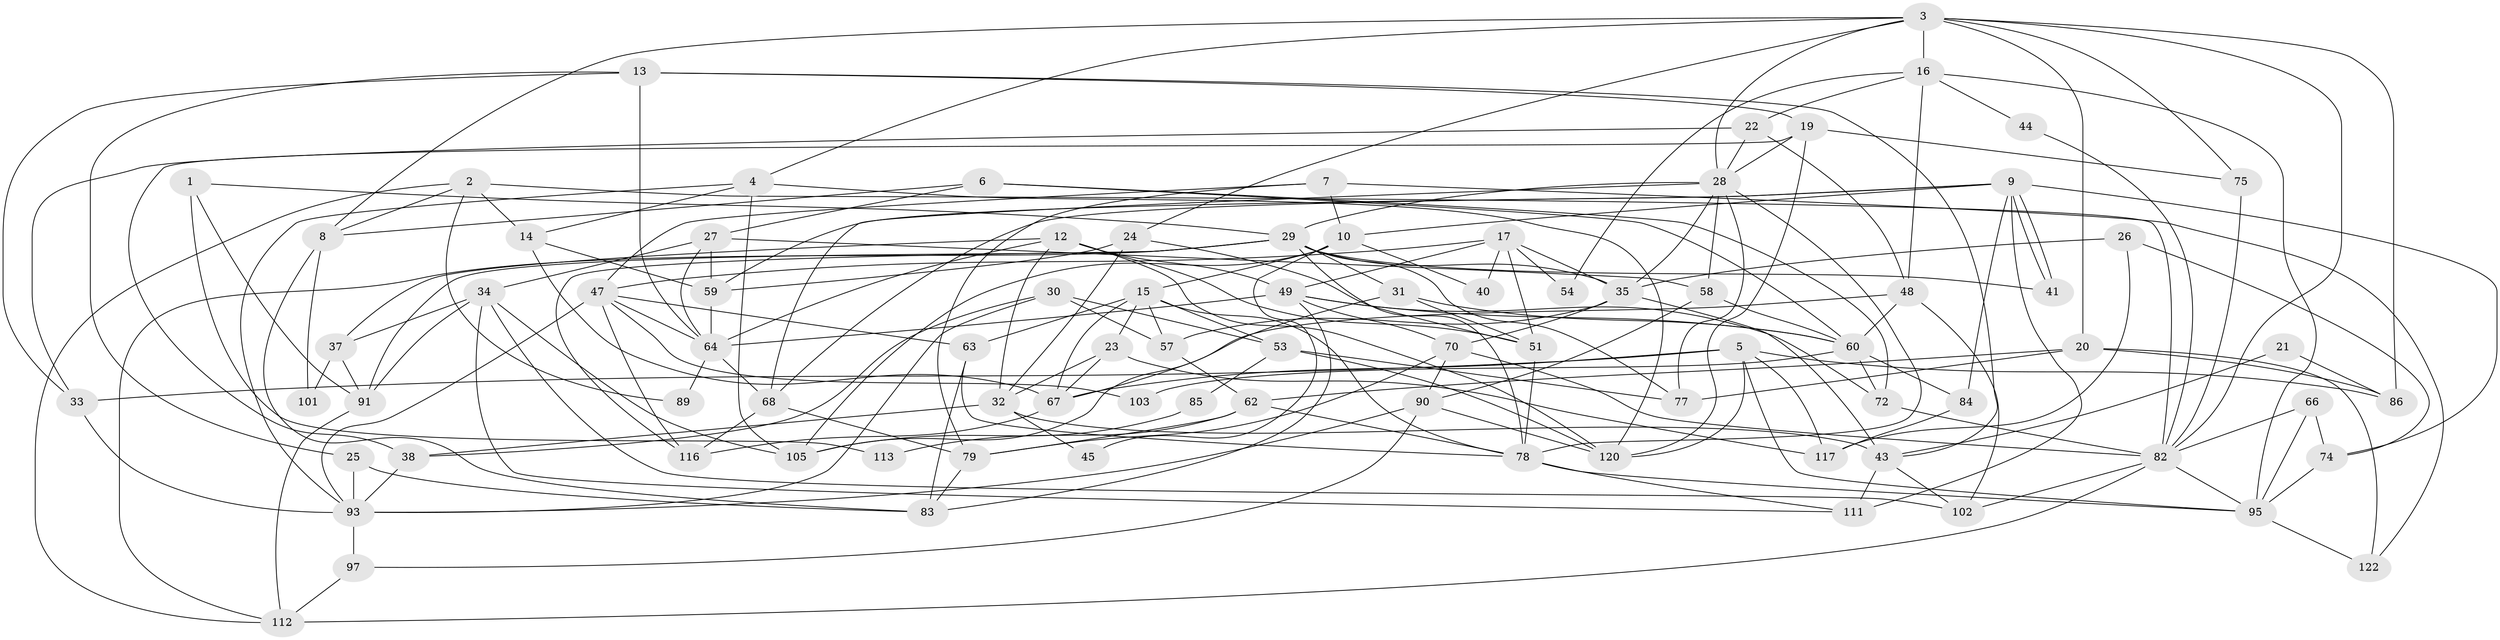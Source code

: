 // Generated by graph-tools (version 1.1) at 2025/52/02/27/25 19:52:05]
// undirected, 85 vertices, 204 edges
graph export_dot {
graph [start="1"]
  node [color=gray90,style=filled];
  1;
  2 [super="+18"];
  3 [super="+98"];
  4 [super="+73"];
  5 [super="+69"];
  6;
  7;
  8 [super="+11"];
  9 [super="+119"];
  10 [super="+56"];
  12 [super="+36"];
  13 [super="+80"];
  14 [super="+39"];
  15 [super="+50"];
  16 [super="+114"];
  17 [super="+81"];
  19 [super="+92"];
  20 [super="+55"];
  21;
  22;
  23;
  24;
  25;
  26;
  27 [super="+65"];
  28 [super="+52"];
  29 [super="+46"];
  30 [super="+87"];
  31;
  32 [super="+61"];
  33 [super="+71"];
  34;
  35 [super="+42"];
  37;
  38;
  40;
  41;
  43;
  44;
  45;
  47 [super="+88"];
  48 [super="+110"];
  49 [super="+76"];
  51;
  53 [super="+118"];
  54;
  57;
  58;
  59;
  60 [super="+99"];
  62 [super="+121"];
  63;
  64 [super="+106"];
  66;
  67 [super="+96"];
  68;
  70;
  72 [super="+115"];
  74;
  75;
  77;
  78 [super="+100"];
  79 [super="+94"];
  82 [super="+107"];
  83;
  84;
  85;
  86;
  89;
  90;
  91;
  93 [super="+104"];
  95 [super="+109"];
  97;
  101;
  102 [super="+108"];
  103;
  105;
  111;
  112;
  113;
  116;
  117;
  120;
  122;
  1 -- 91;
  1 -- 113;
  1 -- 29;
  2 -- 112;
  2 -- 14 [weight=2];
  2 -- 89;
  2 -- 8;
  2 -- 82;
  3 -- 24;
  3 -- 4;
  3 -- 16;
  3 -- 75;
  3 -- 8;
  3 -- 20;
  3 -- 86;
  3 -- 28;
  3 -- 82;
  4 -- 93;
  4 -- 120;
  4 -- 105;
  4 -- 14;
  5 -- 117;
  5 -- 86;
  5 -- 33;
  5 -- 120;
  5 -- 67;
  5 -- 95;
  6 -- 8;
  6 -- 27;
  6 -- 60;
  6 -- 72;
  7 -- 10;
  7 -- 47;
  7 -- 79;
  7 -- 122;
  8 -- 83;
  8 -- 101;
  9 -- 111;
  9 -- 41;
  9 -- 41;
  9 -- 10;
  9 -- 68;
  9 -- 74;
  9 -- 59;
  9 -- 84;
  10 -- 105;
  10 -- 40;
  10 -- 45;
  10 -- 15;
  12 -- 32;
  12 -- 37;
  12 -- 64;
  12 -- 51;
  12 -- 120;
  12 -- 49;
  13 -- 33;
  13 -- 43;
  13 -- 25;
  13 -- 19;
  13 -- 64;
  14 -- 67;
  14 -- 59;
  15 -- 23;
  15 -- 57;
  15 -- 67;
  15 -- 53;
  15 -- 78;
  15 -- 63;
  16 -- 48;
  16 -- 54;
  16 -- 44;
  16 -- 22;
  16 -- 95;
  17 -- 49;
  17 -- 40;
  17 -- 51;
  17 -- 54;
  17 -- 35;
  17 -- 47;
  19 -- 28;
  19 -- 38;
  19 -- 120;
  19 -- 75;
  20 -- 122;
  20 -- 62;
  20 -- 86;
  20 -- 77;
  21 -- 43;
  21 -- 86;
  22 -- 33;
  22 -- 28;
  22 -- 48;
  23 -- 32;
  23 -- 117;
  23 -- 67;
  24 -- 59;
  24 -- 51;
  24 -- 32;
  25 -- 83;
  25 -- 93;
  26 -- 74;
  26 -- 35;
  26 -- 117;
  27 -- 59;
  27 -- 58;
  27 -- 34;
  27 -- 64;
  28 -- 35;
  28 -- 58;
  28 -- 68;
  28 -- 77;
  28 -- 29;
  28 -- 78;
  29 -- 91;
  29 -- 41;
  29 -- 77;
  29 -- 112;
  29 -- 35;
  29 -- 116;
  29 -- 31;
  29 -- 78;
  30 -- 53;
  30 -- 57;
  30 -- 38;
  30 -- 93;
  31 -- 105;
  31 -- 51;
  31 -- 60;
  32 -- 38;
  32 -- 43 [weight=2];
  32 -- 45;
  33 -- 93;
  34 -- 111;
  34 -- 91;
  34 -- 37;
  34 -- 102;
  34 -- 105;
  35 -- 43;
  35 -- 57;
  35 -- 70;
  37 -- 91;
  37 -- 101;
  38 -- 93;
  43 -- 111;
  43 -- 102;
  44 -- 82;
  47 -- 63;
  47 -- 93;
  47 -- 116;
  47 -- 103;
  47 -- 64;
  48 -- 60;
  48 -- 102;
  48 -- 67;
  49 -- 83;
  49 -- 64;
  49 -- 70;
  49 -- 72;
  49 -- 60;
  51 -- 78;
  53 -- 77;
  53 -- 120;
  53 -- 85;
  57 -- 62;
  58 -- 90;
  58 -- 60;
  59 -- 64;
  60 -- 84;
  60 -- 103;
  60 -- 72;
  62 -- 78;
  62 -- 113;
  62 -- 79;
  63 -- 78;
  63 -- 83;
  64 -- 68;
  64 -- 89;
  66 -- 82;
  66 -- 74;
  66 -- 95;
  67 -- 116;
  68 -- 116;
  68 -- 79;
  70 -- 90;
  70 -- 79;
  70 -- 82;
  72 -- 82;
  74 -- 95;
  75 -- 82;
  78 -- 95;
  78 -- 111;
  79 -- 83;
  82 -- 102;
  82 -- 112;
  82 -- 95;
  84 -- 117;
  85 -- 105;
  90 -- 97;
  90 -- 120;
  90 -- 93;
  91 -- 112;
  93 -- 97;
  95 -- 122;
  97 -- 112;
}
